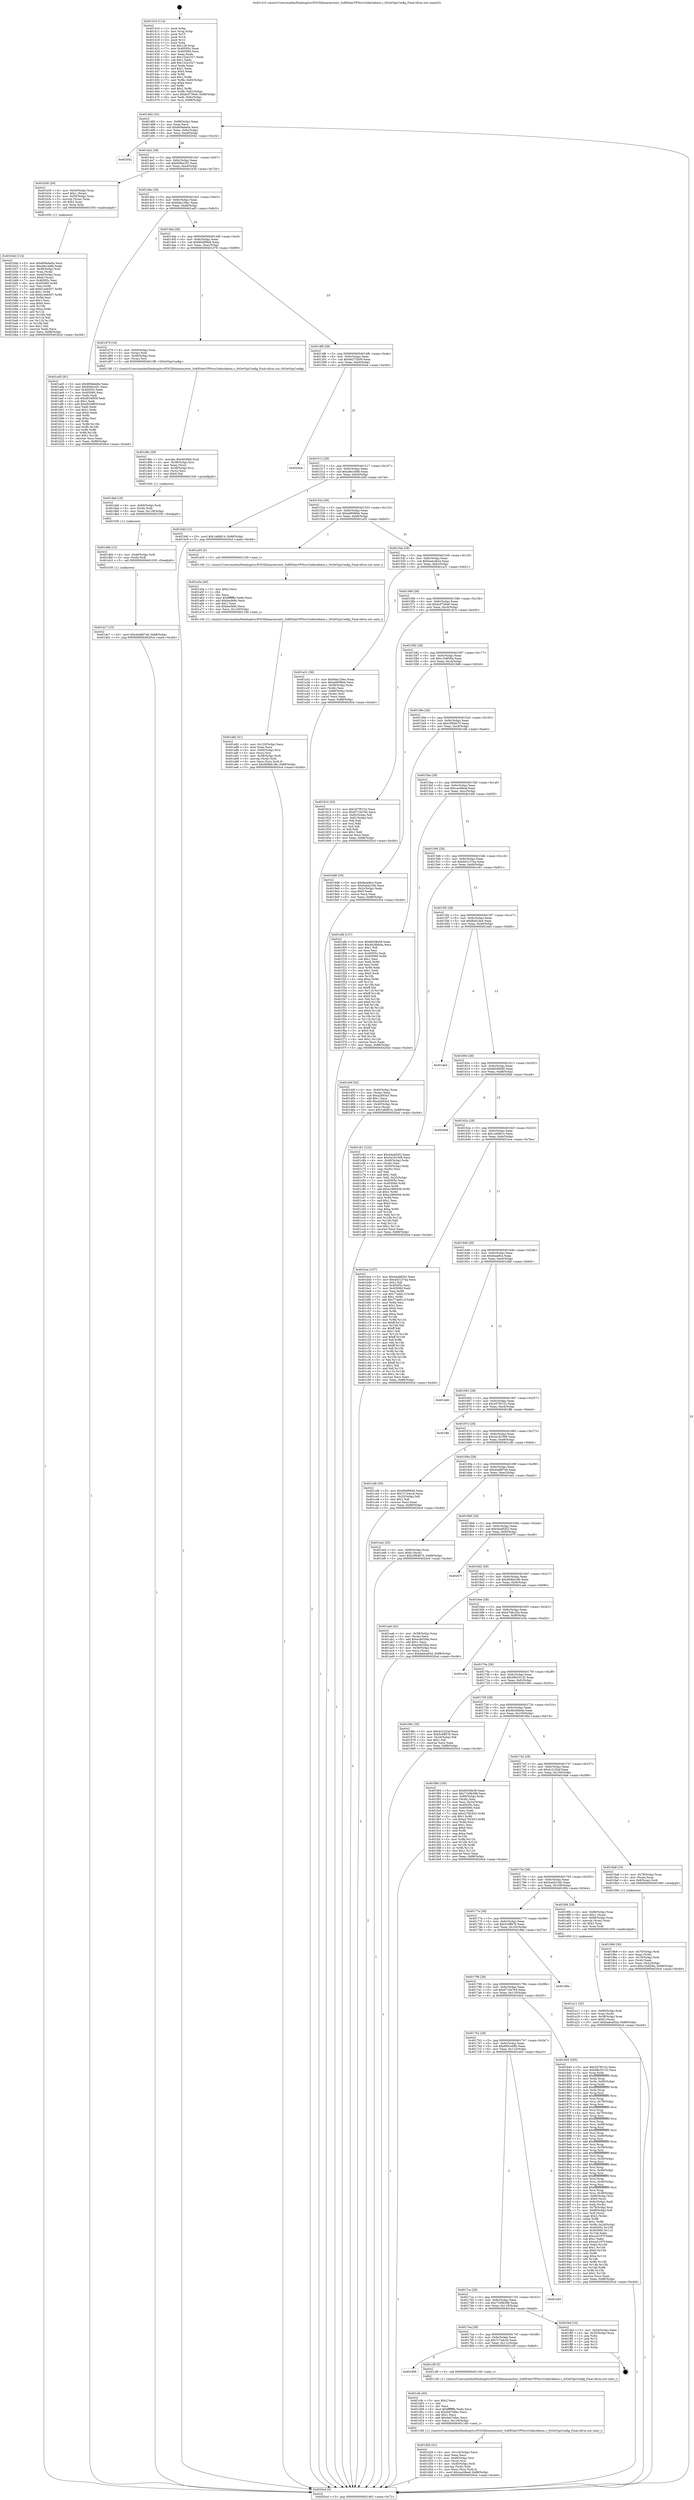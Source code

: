 digraph "0x401410" {
  label = "0x401410 (/mnt/c/Users/mathe/Desktop/tcc/POCII/binaries/extr_SoftEtherVPNsrcCedarAdmin.c_StGetVgsConfig_Final-ollvm.out::main(0))"
  labelloc = "t"
  node[shape=record]

  Entry [label="",width=0.3,height=0.3,shape=circle,fillcolor=black,style=filled]
  "0x401482" [label="{
     0x401482 [32]\l
     | [instrs]\l
     &nbsp;&nbsp;0x401482 \<+6\>: mov -0x88(%rbp),%eax\l
     &nbsp;&nbsp;0x401488 \<+2\>: mov %eax,%ecx\l
     &nbsp;&nbsp;0x40148a \<+6\>: sub $0x809ebe0e,%ecx\l
     &nbsp;&nbsp;0x401490 \<+6\>: mov %eax,-0x9c(%rbp)\l
     &nbsp;&nbsp;0x401496 \<+6\>: mov %ecx,-0xa0(%rbp)\l
     &nbsp;&nbsp;0x40149c \<+6\>: je 0000000000402042 \<main+0xc32\>\l
  }"]
  "0x402042" [label="{
     0x402042\l
  }", style=dashed]
  "0x4014a2" [label="{
     0x4014a2 [28]\l
     | [instrs]\l
     &nbsp;&nbsp;0x4014a2 \<+5\>: jmp 00000000004014a7 \<main+0x97\>\l
     &nbsp;&nbsp;0x4014a7 \<+6\>: mov -0x9c(%rbp),%eax\l
     &nbsp;&nbsp;0x4014ad \<+5\>: sub $0x858ce2f1,%eax\l
     &nbsp;&nbsp;0x4014b2 \<+6\>: mov %eax,-0xa4(%rbp)\l
     &nbsp;&nbsp;0x4014b8 \<+6\>: je 0000000000401b30 \<main+0x720\>\l
  }"]
  Exit [label="",width=0.3,height=0.3,shape=circle,fillcolor=black,style=filled,peripheries=2]
  "0x401b30" [label="{
     0x401b30 [29]\l
     | [instrs]\l
     &nbsp;&nbsp;0x401b30 \<+4\>: mov -0x50(%rbp),%rax\l
     &nbsp;&nbsp;0x401b34 \<+6\>: movl $0x1,(%rax)\l
     &nbsp;&nbsp;0x401b3a \<+4\>: mov -0x50(%rbp),%rax\l
     &nbsp;&nbsp;0x401b3e \<+3\>: movslq (%rax),%rax\l
     &nbsp;&nbsp;0x401b41 \<+4\>: shl $0x2,%rax\l
     &nbsp;&nbsp;0x401b45 \<+3\>: mov %rax,%rdi\l
     &nbsp;&nbsp;0x401b48 \<+5\>: call 0000000000401050 \<malloc@plt\>\l
     | [calls]\l
     &nbsp;&nbsp;0x401050 \{1\} (unknown)\l
  }"]
  "0x4014be" [label="{
     0x4014be [28]\l
     | [instrs]\l
     &nbsp;&nbsp;0x4014be \<+5\>: jmp 00000000004014c3 \<main+0xb3\>\l
     &nbsp;&nbsp;0x4014c3 \<+6\>: mov -0x9c(%rbp),%eax\l
     &nbsp;&nbsp;0x4014c9 \<+5\>: sub $0x8da129ec,%eax\l
     &nbsp;&nbsp;0x4014ce \<+6\>: mov %eax,-0xa8(%rbp)\l
     &nbsp;&nbsp;0x4014d4 \<+6\>: je 0000000000401ad5 \<main+0x6c5\>\l
  }"]
  "0x401dc7" [label="{
     0x401dc7 [15]\l
     | [instrs]\l
     &nbsp;&nbsp;0x401dc7 \<+10\>: movl $0x44a867a9,-0x88(%rbp)\l
     &nbsp;&nbsp;0x401dd1 \<+5\>: jmp 00000000004020cd \<main+0xcbd\>\l
  }"]
  "0x401ad5" [label="{
     0x401ad5 [91]\l
     | [instrs]\l
     &nbsp;&nbsp;0x401ad5 \<+5\>: mov $0x809ebe0e,%eax\l
     &nbsp;&nbsp;0x401ada \<+5\>: mov $0x858ce2f1,%ecx\l
     &nbsp;&nbsp;0x401adf \<+7\>: mov 0x40505c,%edx\l
     &nbsp;&nbsp;0x401ae6 \<+7\>: mov 0x405060,%esi\l
     &nbsp;&nbsp;0x401aed \<+2\>: mov %edx,%edi\l
     &nbsp;&nbsp;0x401aef \<+6\>: sub $0xd034f65f,%edi\l
     &nbsp;&nbsp;0x401af5 \<+3\>: sub $0x1,%edi\l
     &nbsp;&nbsp;0x401af8 \<+6\>: add $0xd034f65f,%edi\l
     &nbsp;&nbsp;0x401afe \<+3\>: imul %edi,%edx\l
     &nbsp;&nbsp;0x401b01 \<+3\>: and $0x1,%edx\l
     &nbsp;&nbsp;0x401b04 \<+3\>: cmp $0x0,%edx\l
     &nbsp;&nbsp;0x401b07 \<+4\>: sete %r8b\l
     &nbsp;&nbsp;0x401b0b \<+3\>: cmp $0xa,%esi\l
     &nbsp;&nbsp;0x401b0e \<+4\>: setl %r9b\l
     &nbsp;&nbsp;0x401b12 \<+3\>: mov %r8b,%r10b\l
     &nbsp;&nbsp;0x401b15 \<+3\>: and %r9b,%r10b\l
     &nbsp;&nbsp;0x401b18 \<+3\>: xor %r9b,%r8b\l
     &nbsp;&nbsp;0x401b1b \<+3\>: or %r8b,%r10b\l
     &nbsp;&nbsp;0x401b1e \<+4\>: test $0x1,%r10b\l
     &nbsp;&nbsp;0x401b22 \<+3\>: cmovne %ecx,%eax\l
     &nbsp;&nbsp;0x401b25 \<+6\>: mov %eax,-0x88(%rbp)\l
     &nbsp;&nbsp;0x401b2b \<+5\>: jmp 00000000004020cd \<main+0xcbd\>\l
  }"]
  "0x4014da" [label="{
     0x4014da [28]\l
     | [instrs]\l
     &nbsp;&nbsp;0x4014da \<+5\>: jmp 00000000004014df \<main+0xcf\>\l
     &nbsp;&nbsp;0x4014df \<+6\>: mov -0x9c(%rbp),%eax\l
     &nbsp;&nbsp;0x4014e5 \<+5\>: sub $0x90ef99d4,%eax\l
     &nbsp;&nbsp;0x4014ea \<+6\>: mov %eax,-0xac(%rbp)\l
     &nbsp;&nbsp;0x4014f0 \<+6\>: je 0000000000401d79 \<main+0x969\>\l
  }"]
  "0x401dbb" [label="{
     0x401dbb [12]\l
     | [instrs]\l
     &nbsp;&nbsp;0x401dbb \<+4\>: mov -0x48(%rbp),%rdi\l
     &nbsp;&nbsp;0x401dbf \<+3\>: mov (%rdi),%rdi\l
     &nbsp;&nbsp;0x401dc2 \<+5\>: call 0000000000401030 \<free@plt\>\l
     | [calls]\l
     &nbsp;&nbsp;0x401030 \{1\} (unknown)\l
  }"]
  "0x401d79" [label="{
     0x401d79 [19]\l
     | [instrs]\l
     &nbsp;&nbsp;0x401d79 \<+4\>: mov -0x60(%rbp),%rax\l
     &nbsp;&nbsp;0x401d7d \<+3\>: mov (%rax),%rdi\l
     &nbsp;&nbsp;0x401d80 \<+4\>: mov -0x48(%rbp),%rax\l
     &nbsp;&nbsp;0x401d84 \<+3\>: mov (%rax),%rsi\l
     &nbsp;&nbsp;0x401d87 \<+5\>: call 00000000004013f0 \<StGetVgsConfig\>\l
     | [calls]\l
     &nbsp;&nbsp;0x4013f0 \{1\} (/mnt/c/Users/mathe/Desktop/tcc/POCII/binaries/extr_SoftEtherVPNsrcCedarAdmin.c_StGetVgsConfig_Final-ollvm.out::StGetVgsConfig)\l
  }"]
  "0x4014f6" [label="{
     0x4014f6 [28]\l
     | [instrs]\l
     &nbsp;&nbsp;0x4014f6 \<+5\>: jmp 00000000004014fb \<main+0xeb\>\l
     &nbsp;&nbsp;0x4014fb \<+6\>: mov -0x9c(%rbp),%eax\l
     &nbsp;&nbsp;0x401501 \<+5\>: sub $0x9e275509,%eax\l
     &nbsp;&nbsp;0x401506 \<+6\>: mov %eax,-0xb0(%rbp)\l
     &nbsp;&nbsp;0x40150c \<+6\>: je 00000000004020a4 \<main+0xc94\>\l
  }"]
  "0x401da9" [label="{
     0x401da9 [18]\l
     | [instrs]\l
     &nbsp;&nbsp;0x401da9 \<+4\>: mov -0x60(%rbp),%rdi\l
     &nbsp;&nbsp;0x401dad \<+3\>: mov (%rdi),%rdi\l
     &nbsp;&nbsp;0x401db0 \<+6\>: mov %eax,-0x128(%rbp)\l
     &nbsp;&nbsp;0x401db6 \<+5\>: call 0000000000401030 \<free@plt\>\l
     | [calls]\l
     &nbsp;&nbsp;0x401030 \{1\} (unknown)\l
  }"]
  "0x4020a4" [label="{
     0x4020a4\l
  }", style=dashed]
  "0x401512" [label="{
     0x401512 [28]\l
     | [instrs]\l
     &nbsp;&nbsp;0x401512 \<+5\>: jmp 0000000000401517 \<main+0x107\>\l
     &nbsp;&nbsp;0x401517 \<+6\>: mov -0x9c(%rbp),%eax\l
     &nbsp;&nbsp;0x40151d \<+5\>: sub $0xa9e1efd6,%eax\l
     &nbsp;&nbsp;0x401522 \<+6\>: mov %eax,-0xb4(%rbp)\l
     &nbsp;&nbsp;0x401528 \<+6\>: je 0000000000401bbf \<main+0x7af\>\l
  }"]
  "0x401d8c" [label="{
     0x401d8c [29]\l
     | [instrs]\l
     &nbsp;&nbsp;0x401d8c \<+10\>: movabs $0x4030b6,%rdi\l
     &nbsp;&nbsp;0x401d96 \<+4\>: mov -0x38(%rbp),%rsi\l
     &nbsp;&nbsp;0x401d9a \<+2\>: mov %eax,(%rsi)\l
     &nbsp;&nbsp;0x401d9c \<+4\>: mov -0x38(%rbp),%rsi\l
     &nbsp;&nbsp;0x401da0 \<+2\>: mov (%rsi),%esi\l
     &nbsp;&nbsp;0x401da2 \<+2\>: mov $0x0,%al\l
     &nbsp;&nbsp;0x401da4 \<+5\>: call 0000000000401040 \<printf@plt\>\l
     | [calls]\l
     &nbsp;&nbsp;0x401040 \{1\} (unknown)\l
  }"]
  "0x401bbf" [label="{
     0x401bbf [15]\l
     | [instrs]\l
     &nbsp;&nbsp;0x401bbf \<+10\>: movl $0x1a8d814,-0x88(%rbp)\l
     &nbsp;&nbsp;0x401bc9 \<+5\>: jmp 00000000004020cd \<main+0xcbd\>\l
  }"]
  "0x40152e" [label="{
     0x40152e [28]\l
     | [instrs]\l
     &nbsp;&nbsp;0x40152e \<+5\>: jmp 0000000000401533 \<main+0x123\>\l
     &nbsp;&nbsp;0x401533 \<+6\>: mov -0x9c(%rbp),%eax\l
     &nbsp;&nbsp;0x401539 \<+5\>: sub $0xad909feb,%eax\l
     &nbsp;&nbsp;0x40153e \<+6\>: mov %eax,-0xb8(%rbp)\l
     &nbsp;&nbsp;0x401544 \<+6\>: je 0000000000401a55 \<main+0x645\>\l
  }"]
  "0x401d26" [label="{
     0x401d26 [41]\l
     | [instrs]\l
     &nbsp;&nbsp;0x401d26 \<+6\>: mov -0x124(%rbp),%ecx\l
     &nbsp;&nbsp;0x401d2c \<+3\>: imul %eax,%ecx\l
     &nbsp;&nbsp;0x401d2f \<+4\>: mov -0x48(%rbp),%rsi\l
     &nbsp;&nbsp;0x401d33 \<+3\>: mov (%rsi),%rsi\l
     &nbsp;&nbsp;0x401d36 \<+4\>: mov -0x40(%rbp),%rdi\l
     &nbsp;&nbsp;0x401d3a \<+3\>: movslq (%rdi),%rdi\l
     &nbsp;&nbsp;0x401d3d \<+3\>: mov %ecx,(%rsi,%rdi,4)\l
     &nbsp;&nbsp;0x401d40 \<+10\>: movl $0xcac08eaf,-0x88(%rbp)\l
     &nbsp;&nbsp;0x401d4a \<+5\>: jmp 00000000004020cd \<main+0xcbd\>\l
  }"]
  "0x401a55" [label="{
     0x401a55 [5]\l
     | [instrs]\l
     &nbsp;&nbsp;0x401a55 \<+5\>: call 0000000000401160 \<next_i\>\l
     | [calls]\l
     &nbsp;&nbsp;0x401160 \{1\} (/mnt/c/Users/mathe/Desktop/tcc/POCII/binaries/extr_SoftEtherVPNsrcCedarAdmin.c_StGetVgsConfig_Final-ollvm.out::next_i)\l
  }"]
  "0x40154a" [label="{
     0x40154a [28]\l
     | [instrs]\l
     &nbsp;&nbsp;0x40154a \<+5\>: jmp 000000000040154f \<main+0x13f\>\l
     &nbsp;&nbsp;0x40154f \<+6\>: mov -0x9c(%rbp),%eax\l
     &nbsp;&nbsp;0x401555 \<+5\>: sub $0xbadca62d,%eax\l
     &nbsp;&nbsp;0x40155a \<+6\>: mov %eax,-0xbc(%rbp)\l
     &nbsp;&nbsp;0x401560 \<+6\>: je 0000000000401a31 \<main+0x621\>\l
  }"]
  "0x401cfe" [label="{
     0x401cfe [40]\l
     | [instrs]\l
     &nbsp;&nbsp;0x401cfe \<+5\>: mov $0x2,%ecx\l
     &nbsp;&nbsp;0x401d03 \<+1\>: cltd\l
     &nbsp;&nbsp;0x401d04 \<+2\>: idiv %ecx\l
     &nbsp;&nbsp;0x401d06 \<+6\>: imul $0xfffffffe,%edx,%ecx\l
     &nbsp;&nbsp;0x401d0c \<+6\>: sub $0xdeb7e8ec,%ecx\l
     &nbsp;&nbsp;0x401d12 \<+3\>: add $0x1,%ecx\l
     &nbsp;&nbsp;0x401d15 \<+6\>: add $0xdeb7e8ec,%ecx\l
     &nbsp;&nbsp;0x401d1b \<+6\>: mov %ecx,-0x124(%rbp)\l
     &nbsp;&nbsp;0x401d21 \<+5\>: call 0000000000401160 \<next_i\>\l
     | [calls]\l
     &nbsp;&nbsp;0x401160 \{1\} (/mnt/c/Users/mathe/Desktop/tcc/POCII/binaries/extr_SoftEtherVPNsrcCedarAdmin.c_StGetVgsConfig_Final-ollvm.out::next_i)\l
  }"]
  "0x401a31" [label="{
     0x401a31 [36]\l
     | [instrs]\l
     &nbsp;&nbsp;0x401a31 \<+5\>: mov $0x8da129ec,%eax\l
     &nbsp;&nbsp;0x401a36 \<+5\>: mov $0xad909feb,%ecx\l
     &nbsp;&nbsp;0x401a3b \<+4\>: mov -0x58(%rbp),%rdx\l
     &nbsp;&nbsp;0x401a3f \<+2\>: mov (%rdx),%esi\l
     &nbsp;&nbsp;0x401a41 \<+4\>: mov -0x68(%rbp),%rdx\l
     &nbsp;&nbsp;0x401a45 \<+2\>: cmp (%rdx),%esi\l
     &nbsp;&nbsp;0x401a47 \<+3\>: cmovl %ecx,%eax\l
     &nbsp;&nbsp;0x401a4a \<+6\>: mov %eax,-0x88(%rbp)\l
     &nbsp;&nbsp;0x401a50 \<+5\>: jmp 00000000004020cd \<main+0xcbd\>\l
  }"]
  "0x401566" [label="{
     0x401566 [28]\l
     | [instrs]\l
     &nbsp;&nbsp;0x401566 \<+5\>: jmp 000000000040156b \<main+0x15b\>\l
     &nbsp;&nbsp;0x40156b \<+6\>: mov -0x9c(%rbp),%eax\l
     &nbsp;&nbsp;0x401571 \<+5\>: sub $0xbcf730e6,%eax\l
     &nbsp;&nbsp;0x401576 \<+6\>: mov %eax,-0xc0(%rbp)\l
     &nbsp;&nbsp;0x40157c \<+6\>: je 0000000000401810 \<main+0x400\>\l
  }"]
  "0x401806" [label="{
     0x401806\l
  }", style=dashed]
  "0x401810" [label="{
     0x401810 [53]\l
     | [instrs]\l
     &nbsp;&nbsp;0x401810 \<+5\>: mov $0x207f0152,%eax\l
     &nbsp;&nbsp;0x401815 \<+5\>: mov $0x6710e764,%ecx\l
     &nbsp;&nbsp;0x40181a \<+6\>: mov -0x82(%rbp),%dl\l
     &nbsp;&nbsp;0x401820 \<+7\>: mov -0x81(%rbp),%sil\l
     &nbsp;&nbsp;0x401827 \<+3\>: mov %dl,%dil\l
     &nbsp;&nbsp;0x40182a \<+3\>: and %sil,%dil\l
     &nbsp;&nbsp;0x40182d \<+3\>: xor %sil,%dl\l
     &nbsp;&nbsp;0x401830 \<+3\>: or %dl,%dil\l
     &nbsp;&nbsp;0x401833 \<+4\>: test $0x1,%dil\l
     &nbsp;&nbsp;0x401837 \<+3\>: cmovne %ecx,%eax\l
     &nbsp;&nbsp;0x40183a \<+6\>: mov %eax,-0x88(%rbp)\l
     &nbsp;&nbsp;0x401840 \<+5\>: jmp 00000000004020cd \<main+0xcbd\>\l
  }"]
  "0x401582" [label="{
     0x401582 [28]\l
     | [instrs]\l
     &nbsp;&nbsp;0x401582 \<+5\>: jmp 0000000000401587 \<main+0x177\>\l
     &nbsp;&nbsp;0x401587 \<+6\>: mov -0x9c(%rbp),%eax\l
     &nbsp;&nbsp;0x40158d \<+5\>: sub $0xc1bdf26a,%eax\l
     &nbsp;&nbsp;0x401592 \<+6\>: mov %eax,-0xc4(%rbp)\l
     &nbsp;&nbsp;0x401598 \<+6\>: je 00000000004019d6 \<main+0x5c6\>\l
  }"]
  "0x4020cd" [label="{
     0x4020cd [5]\l
     | [instrs]\l
     &nbsp;&nbsp;0x4020cd \<+5\>: jmp 0000000000401482 \<main+0x72\>\l
  }"]
  "0x401410" [label="{
     0x401410 [114]\l
     | [instrs]\l
     &nbsp;&nbsp;0x401410 \<+1\>: push %rbp\l
     &nbsp;&nbsp;0x401411 \<+3\>: mov %rsp,%rbp\l
     &nbsp;&nbsp;0x401414 \<+2\>: push %r15\l
     &nbsp;&nbsp;0x401416 \<+2\>: push %r14\l
     &nbsp;&nbsp;0x401418 \<+2\>: push %r12\l
     &nbsp;&nbsp;0x40141a \<+1\>: push %rbx\l
     &nbsp;&nbsp;0x40141b \<+7\>: sub $0x120,%rsp\l
     &nbsp;&nbsp;0x401422 \<+7\>: mov 0x40505c,%eax\l
     &nbsp;&nbsp;0x401429 \<+7\>: mov 0x405060,%ecx\l
     &nbsp;&nbsp;0x401430 \<+2\>: mov %eax,%edx\l
     &nbsp;&nbsp;0x401432 \<+6\>: sub $0x152e1027,%edx\l
     &nbsp;&nbsp;0x401438 \<+3\>: sub $0x1,%edx\l
     &nbsp;&nbsp;0x40143b \<+6\>: add $0x152e1027,%edx\l
     &nbsp;&nbsp;0x401441 \<+3\>: imul %edx,%eax\l
     &nbsp;&nbsp;0x401444 \<+3\>: and $0x1,%eax\l
     &nbsp;&nbsp;0x401447 \<+3\>: cmp $0x0,%eax\l
     &nbsp;&nbsp;0x40144a \<+4\>: sete %r8b\l
     &nbsp;&nbsp;0x40144e \<+4\>: and $0x1,%r8b\l
     &nbsp;&nbsp;0x401452 \<+7\>: mov %r8b,-0x82(%rbp)\l
     &nbsp;&nbsp;0x401459 \<+3\>: cmp $0xa,%ecx\l
     &nbsp;&nbsp;0x40145c \<+4\>: setl %r8b\l
     &nbsp;&nbsp;0x401460 \<+4\>: and $0x1,%r8b\l
     &nbsp;&nbsp;0x401464 \<+7\>: mov %r8b,-0x81(%rbp)\l
     &nbsp;&nbsp;0x40146b \<+10\>: movl $0xbcf730e6,-0x88(%rbp)\l
     &nbsp;&nbsp;0x401475 \<+6\>: mov %edi,-0x8c(%rbp)\l
     &nbsp;&nbsp;0x40147b \<+7\>: mov %rsi,-0x98(%rbp)\l
  }"]
  "0x401cf9" [label="{
     0x401cf9 [5]\l
     | [instrs]\l
     &nbsp;&nbsp;0x401cf9 \<+5\>: call 0000000000401160 \<next_i\>\l
     | [calls]\l
     &nbsp;&nbsp;0x401160 \{1\} (/mnt/c/Users/mathe/Desktop/tcc/POCII/binaries/extr_SoftEtherVPNsrcCedarAdmin.c_StGetVgsConfig_Final-ollvm.out::next_i)\l
  }"]
  "0x4019d6" [label="{
     0x4019d6 [30]\l
     | [instrs]\l
     &nbsp;&nbsp;0x4019d6 \<+5\>: mov $0x6eae8ce,%eax\l
     &nbsp;&nbsp;0x4019db \<+5\>: mov $0x5ad4216b,%ecx\l
     &nbsp;&nbsp;0x4019e0 \<+3\>: mov -0x2c(%rbp),%edx\l
     &nbsp;&nbsp;0x4019e3 \<+3\>: cmp $0x0,%edx\l
     &nbsp;&nbsp;0x4019e6 \<+3\>: cmove %ecx,%eax\l
     &nbsp;&nbsp;0x4019e9 \<+6\>: mov %eax,-0x88(%rbp)\l
     &nbsp;&nbsp;0x4019ef \<+5\>: jmp 00000000004020cd \<main+0xcbd\>\l
  }"]
  "0x40159e" [label="{
     0x40159e [28]\l
     | [instrs]\l
     &nbsp;&nbsp;0x40159e \<+5\>: jmp 00000000004015a3 \<main+0x193\>\l
     &nbsp;&nbsp;0x4015a3 \<+6\>: mov -0x9c(%rbp),%eax\l
     &nbsp;&nbsp;0x4015a9 \<+5\>: sub $0xc5f64b70,%eax\l
     &nbsp;&nbsp;0x4015ae \<+6\>: mov %eax,-0xc8(%rbp)\l
     &nbsp;&nbsp;0x4015b4 \<+6\>: je 0000000000401efb \<main+0xaeb\>\l
  }"]
  "0x4017ea" [label="{
     0x4017ea [28]\l
     | [instrs]\l
     &nbsp;&nbsp;0x4017ea \<+5\>: jmp 00000000004017ef \<main+0x3df\>\l
     &nbsp;&nbsp;0x4017ef \<+6\>: mov -0x9c(%rbp),%eax\l
     &nbsp;&nbsp;0x4017f5 \<+5\>: sub $0x7c7e4ccb,%eax\l
     &nbsp;&nbsp;0x4017fa \<+6\>: mov %eax,-0x11c(%rbp)\l
     &nbsp;&nbsp;0x401800 \<+6\>: je 0000000000401cf9 \<main+0x8e9\>\l
  }"]
  "0x401efb" [label="{
     0x401efb [137]\l
     | [instrs]\l
     &nbsp;&nbsp;0x401efb \<+5\>: mov $0xfe558e58,%eax\l
     &nbsp;&nbsp;0x401f00 \<+5\>: mov $0x4b26bb4a,%ecx\l
     &nbsp;&nbsp;0x401f05 \<+2\>: mov $0x1,%dl\l
     &nbsp;&nbsp;0x401f07 \<+2\>: xor %esi,%esi\l
     &nbsp;&nbsp;0x401f09 \<+7\>: mov 0x40505c,%edi\l
     &nbsp;&nbsp;0x401f10 \<+8\>: mov 0x405060,%r8d\l
     &nbsp;&nbsp;0x401f18 \<+3\>: sub $0x1,%esi\l
     &nbsp;&nbsp;0x401f1b \<+3\>: mov %edi,%r9d\l
     &nbsp;&nbsp;0x401f1e \<+3\>: add %esi,%r9d\l
     &nbsp;&nbsp;0x401f21 \<+4\>: imul %r9d,%edi\l
     &nbsp;&nbsp;0x401f25 \<+3\>: and $0x1,%edi\l
     &nbsp;&nbsp;0x401f28 \<+3\>: cmp $0x0,%edi\l
     &nbsp;&nbsp;0x401f2b \<+4\>: sete %r10b\l
     &nbsp;&nbsp;0x401f2f \<+4\>: cmp $0xa,%r8d\l
     &nbsp;&nbsp;0x401f33 \<+4\>: setl %r11b\l
     &nbsp;&nbsp;0x401f37 \<+3\>: mov %r10b,%bl\l
     &nbsp;&nbsp;0x401f3a \<+3\>: xor $0xff,%bl\l
     &nbsp;&nbsp;0x401f3d \<+3\>: mov %r11b,%r14b\l
     &nbsp;&nbsp;0x401f40 \<+4\>: xor $0xff,%r14b\l
     &nbsp;&nbsp;0x401f44 \<+3\>: xor $0x0,%dl\l
     &nbsp;&nbsp;0x401f47 \<+3\>: mov %bl,%r15b\l
     &nbsp;&nbsp;0x401f4a \<+4\>: and $0x0,%r15b\l
     &nbsp;&nbsp;0x401f4e \<+3\>: and %dl,%r10b\l
     &nbsp;&nbsp;0x401f51 \<+3\>: mov %r14b,%r12b\l
     &nbsp;&nbsp;0x401f54 \<+4\>: and $0x0,%r12b\l
     &nbsp;&nbsp;0x401f58 \<+3\>: and %dl,%r11b\l
     &nbsp;&nbsp;0x401f5b \<+3\>: or %r10b,%r15b\l
     &nbsp;&nbsp;0x401f5e \<+3\>: or %r11b,%r12b\l
     &nbsp;&nbsp;0x401f61 \<+3\>: xor %r12b,%r15b\l
     &nbsp;&nbsp;0x401f64 \<+3\>: or %r14b,%bl\l
     &nbsp;&nbsp;0x401f67 \<+3\>: xor $0xff,%bl\l
     &nbsp;&nbsp;0x401f6a \<+3\>: or $0x0,%dl\l
     &nbsp;&nbsp;0x401f6d \<+2\>: and %dl,%bl\l
     &nbsp;&nbsp;0x401f6f \<+3\>: or %bl,%r15b\l
     &nbsp;&nbsp;0x401f72 \<+4\>: test $0x1,%r15b\l
     &nbsp;&nbsp;0x401f76 \<+3\>: cmovne %ecx,%eax\l
     &nbsp;&nbsp;0x401f79 \<+6\>: mov %eax,-0x88(%rbp)\l
     &nbsp;&nbsp;0x401f7f \<+5\>: jmp 00000000004020cd \<main+0xcbd\>\l
  }"]
  "0x4015ba" [label="{
     0x4015ba [28]\l
     | [instrs]\l
     &nbsp;&nbsp;0x4015ba \<+5\>: jmp 00000000004015bf \<main+0x1af\>\l
     &nbsp;&nbsp;0x4015bf \<+6\>: mov -0x9c(%rbp),%eax\l
     &nbsp;&nbsp;0x4015c5 \<+5\>: sub $0xcac08eaf,%eax\l
     &nbsp;&nbsp;0x4015ca \<+6\>: mov %eax,-0xcc(%rbp)\l
     &nbsp;&nbsp;0x4015d0 \<+6\>: je 0000000000401d4f \<main+0x93f\>\l
  }"]
  "0x401fed" [label="{
     0x401fed [16]\l
     | [instrs]\l
     &nbsp;&nbsp;0x401fed \<+3\>: mov -0x24(%rbp),%eax\l
     &nbsp;&nbsp;0x401ff0 \<+4\>: lea -0x20(%rbp),%rsp\l
     &nbsp;&nbsp;0x401ff4 \<+1\>: pop %rbx\l
     &nbsp;&nbsp;0x401ff5 \<+2\>: pop %r12\l
     &nbsp;&nbsp;0x401ff7 \<+2\>: pop %r14\l
     &nbsp;&nbsp;0x401ff9 \<+2\>: pop %r15\l
     &nbsp;&nbsp;0x401ffb \<+1\>: pop %rbp\l
     &nbsp;&nbsp;0x401ffc \<+1\>: ret\l
  }"]
  "0x401d4f" [label="{
     0x401d4f [42]\l
     | [instrs]\l
     &nbsp;&nbsp;0x401d4f \<+4\>: mov -0x40(%rbp),%rax\l
     &nbsp;&nbsp;0x401d53 \<+2\>: mov (%rax),%ecx\l
     &nbsp;&nbsp;0x401d55 \<+6\>: sub $0xa2b93a3,%ecx\l
     &nbsp;&nbsp;0x401d5b \<+3\>: add $0x1,%ecx\l
     &nbsp;&nbsp;0x401d5e \<+6\>: add $0xa2b93a3,%ecx\l
     &nbsp;&nbsp;0x401d64 \<+4\>: mov -0x40(%rbp),%rax\l
     &nbsp;&nbsp;0x401d68 \<+2\>: mov %ecx,(%rax)\l
     &nbsp;&nbsp;0x401d6a \<+10\>: movl $0x1a8d814,-0x88(%rbp)\l
     &nbsp;&nbsp;0x401d74 \<+5\>: jmp 00000000004020cd \<main+0xcbd\>\l
  }"]
  "0x4015d6" [label="{
     0x4015d6 [28]\l
     | [instrs]\l
     &nbsp;&nbsp;0x4015d6 \<+5\>: jmp 00000000004015db \<main+0x1cb\>\l
     &nbsp;&nbsp;0x4015db \<+6\>: mov -0x9c(%rbp),%eax\l
     &nbsp;&nbsp;0x4015e1 \<+5\>: sub $0xd43137ea,%eax\l
     &nbsp;&nbsp;0x4015e6 \<+6\>: mov %eax,-0xd0(%rbp)\l
     &nbsp;&nbsp;0x4015ec \<+6\>: je 0000000000401c61 \<main+0x851\>\l
  }"]
  "0x4017ce" [label="{
     0x4017ce [28]\l
     | [instrs]\l
     &nbsp;&nbsp;0x4017ce \<+5\>: jmp 00000000004017d3 \<main+0x3c3\>\l
     &nbsp;&nbsp;0x4017d3 \<+6\>: mov -0x9c(%rbp),%eax\l
     &nbsp;&nbsp;0x4017d9 \<+5\>: sub $0x71b9b386,%eax\l
     &nbsp;&nbsp;0x4017de \<+6\>: mov %eax,-0x118(%rbp)\l
     &nbsp;&nbsp;0x4017e4 \<+6\>: je 0000000000401fed \<main+0xbdd\>\l
  }"]
  "0x401c61" [label="{
     0x401c61 [122]\l
     | [instrs]\l
     &nbsp;&nbsp;0x401c61 \<+5\>: mov $0x44abf202,%eax\l
     &nbsp;&nbsp;0x401c66 \<+5\>: mov $0x3a181008,%ecx\l
     &nbsp;&nbsp;0x401c6b \<+4\>: mov -0x40(%rbp),%rdx\l
     &nbsp;&nbsp;0x401c6f \<+2\>: mov (%rdx),%esi\l
     &nbsp;&nbsp;0x401c71 \<+4\>: mov -0x50(%rbp),%rdx\l
     &nbsp;&nbsp;0x401c75 \<+2\>: cmp (%rdx),%esi\l
     &nbsp;&nbsp;0x401c77 \<+4\>: setl %dil\l
     &nbsp;&nbsp;0x401c7b \<+4\>: and $0x1,%dil\l
     &nbsp;&nbsp;0x401c7f \<+4\>: mov %dil,-0x25(%rbp)\l
     &nbsp;&nbsp;0x401c83 \<+7\>: mov 0x40505c,%esi\l
     &nbsp;&nbsp;0x401c8a \<+8\>: mov 0x405060,%r8d\l
     &nbsp;&nbsp;0x401c92 \<+3\>: mov %esi,%r9d\l
     &nbsp;&nbsp;0x401c95 \<+7\>: add $0xa1866456,%r9d\l
     &nbsp;&nbsp;0x401c9c \<+4\>: sub $0x1,%r9d\l
     &nbsp;&nbsp;0x401ca0 \<+7\>: sub $0xa1866456,%r9d\l
     &nbsp;&nbsp;0x401ca7 \<+4\>: imul %r9d,%esi\l
     &nbsp;&nbsp;0x401cab \<+3\>: and $0x1,%esi\l
     &nbsp;&nbsp;0x401cae \<+3\>: cmp $0x0,%esi\l
     &nbsp;&nbsp;0x401cb1 \<+4\>: sete %dil\l
     &nbsp;&nbsp;0x401cb5 \<+4\>: cmp $0xa,%r8d\l
     &nbsp;&nbsp;0x401cb9 \<+4\>: setl %r10b\l
     &nbsp;&nbsp;0x401cbd \<+3\>: mov %dil,%r11b\l
     &nbsp;&nbsp;0x401cc0 \<+3\>: and %r10b,%r11b\l
     &nbsp;&nbsp;0x401cc3 \<+3\>: xor %r10b,%dil\l
     &nbsp;&nbsp;0x401cc6 \<+3\>: or %dil,%r11b\l
     &nbsp;&nbsp;0x401cc9 \<+4\>: test $0x1,%r11b\l
     &nbsp;&nbsp;0x401ccd \<+3\>: cmovne %ecx,%eax\l
     &nbsp;&nbsp;0x401cd0 \<+6\>: mov %eax,-0x88(%rbp)\l
     &nbsp;&nbsp;0x401cd6 \<+5\>: jmp 00000000004020cd \<main+0xcbd\>\l
  }"]
  "0x4015f2" [label="{
     0x4015f2 [28]\l
     | [instrs]\l
     &nbsp;&nbsp;0x4015f2 \<+5\>: jmp 00000000004015f7 \<main+0x1e7\>\l
     &nbsp;&nbsp;0x4015f7 \<+6\>: mov -0x9c(%rbp),%eax\l
     &nbsp;&nbsp;0x4015fd \<+5\>: sub $0xfbbf1de4,%eax\l
     &nbsp;&nbsp;0x401602 \<+6\>: mov %eax,-0xd4(%rbp)\l
     &nbsp;&nbsp;0x401608 \<+6\>: je 0000000000401de5 \<main+0x9d5\>\l
  }"]
  "0x401ed3" [label="{
     0x401ed3\l
  }", style=dashed]
  "0x401de5" [label="{
     0x401de5\l
  }", style=dashed]
  "0x40160e" [label="{
     0x40160e [28]\l
     | [instrs]\l
     &nbsp;&nbsp;0x40160e \<+5\>: jmp 0000000000401613 \<main+0x203\>\l
     &nbsp;&nbsp;0x401613 \<+6\>: mov -0x9c(%rbp),%eax\l
     &nbsp;&nbsp;0x401619 \<+5\>: sub $0xfe558e58,%eax\l
     &nbsp;&nbsp;0x40161e \<+6\>: mov %eax,-0xd8(%rbp)\l
     &nbsp;&nbsp;0x401624 \<+6\>: je 00000000004020b8 \<main+0xca8\>\l
  }"]
  "0x401b4d" [label="{
     0x401b4d [114]\l
     | [instrs]\l
     &nbsp;&nbsp;0x401b4d \<+5\>: mov $0x809ebe0e,%ecx\l
     &nbsp;&nbsp;0x401b52 \<+5\>: mov $0xa9e1efd6,%edx\l
     &nbsp;&nbsp;0x401b57 \<+4\>: mov -0x48(%rbp),%rdi\l
     &nbsp;&nbsp;0x401b5b \<+3\>: mov %rax,(%rdi)\l
     &nbsp;&nbsp;0x401b5e \<+4\>: mov -0x40(%rbp),%rax\l
     &nbsp;&nbsp;0x401b62 \<+6\>: movl $0x0,(%rax)\l
     &nbsp;&nbsp;0x401b68 \<+7\>: mov 0x40505c,%esi\l
     &nbsp;&nbsp;0x401b6f \<+8\>: mov 0x405060,%r8d\l
     &nbsp;&nbsp;0x401b77 \<+3\>: mov %esi,%r9d\l
     &nbsp;&nbsp;0x401b7a \<+7\>: add $0xb1eeb507,%r9d\l
     &nbsp;&nbsp;0x401b81 \<+4\>: sub $0x1,%r9d\l
     &nbsp;&nbsp;0x401b85 \<+7\>: sub $0xb1eeb507,%r9d\l
     &nbsp;&nbsp;0x401b8c \<+4\>: imul %r9d,%esi\l
     &nbsp;&nbsp;0x401b90 \<+3\>: and $0x1,%esi\l
     &nbsp;&nbsp;0x401b93 \<+3\>: cmp $0x0,%esi\l
     &nbsp;&nbsp;0x401b96 \<+4\>: sete %r10b\l
     &nbsp;&nbsp;0x401b9a \<+4\>: cmp $0xa,%r8d\l
     &nbsp;&nbsp;0x401b9e \<+4\>: setl %r11b\l
     &nbsp;&nbsp;0x401ba2 \<+3\>: mov %r10b,%bl\l
     &nbsp;&nbsp;0x401ba5 \<+3\>: and %r11b,%bl\l
     &nbsp;&nbsp;0x401ba8 \<+3\>: xor %r11b,%r10b\l
     &nbsp;&nbsp;0x401bab \<+3\>: or %r10b,%bl\l
     &nbsp;&nbsp;0x401bae \<+3\>: test $0x1,%bl\l
     &nbsp;&nbsp;0x401bb1 \<+3\>: cmovne %edx,%ecx\l
     &nbsp;&nbsp;0x401bb4 \<+6\>: mov %ecx,-0x88(%rbp)\l
     &nbsp;&nbsp;0x401bba \<+5\>: jmp 00000000004020cd \<main+0xcbd\>\l
  }"]
  "0x4020b8" [label="{
     0x4020b8\l
  }", style=dashed]
  "0x40162a" [label="{
     0x40162a [28]\l
     | [instrs]\l
     &nbsp;&nbsp;0x40162a \<+5\>: jmp 000000000040162f \<main+0x21f\>\l
     &nbsp;&nbsp;0x40162f \<+6\>: mov -0x9c(%rbp),%eax\l
     &nbsp;&nbsp;0x401635 \<+5\>: sub $0x1a8d814,%eax\l
     &nbsp;&nbsp;0x40163a \<+6\>: mov %eax,-0xdc(%rbp)\l
     &nbsp;&nbsp;0x401640 \<+6\>: je 0000000000401bce \<main+0x7be\>\l
  }"]
  "0x401a82" [label="{
     0x401a82 [41]\l
     | [instrs]\l
     &nbsp;&nbsp;0x401a82 \<+6\>: mov -0x120(%rbp),%ecx\l
     &nbsp;&nbsp;0x401a88 \<+3\>: imul %eax,%ecx\l
     &nbsp;&nbsp;0x401a8b \<+4\>: mov -0x60(%rbp),%rsi\l
     &nbsp;&nbsp;0x401a8f \<+3\>: mov (%rsi),%rsi\l
     &nbsp;&nbsp;0x401a92 \<+4\>: mov -0x58(%rbp),%rdi\l
     &nbsp;&nbsp;0x401a96 \<+3\>: movslq (%rdi),%rdi\l
     &nbsp;&nbsp;0x401a99 \<+3\>: mov %ecx,(%rsi,%rdi,4)\l
     &nbsp;&nbsp;0x401a9c \<+10\>: movl $0x469bb18b,-0x88(%rbp)\l
     &nbsp;&nbsp;0x401aa6 \<+5\>: jmp 00000000004020cd \<main+0xcbd\>\l
  }"]
  "0x401bce" [label="{
     0x401bce [147]\l
     | [instrs]\l
     &nbsp;&nbsp;0x401bce \<+5\>: mov $0x44abf202,%eax\l
     &nbsp;&nbsp;0x401bd3 \<+5\>: mov $0xd43137ea,%ecx\l
     &nbsp;&nbsp;0x401bd8 \<+2\>: mov $0x1,%dl\l
     &nbsp;&nbsp;0x401bda \<+7\>: mov 0x40505c,%esi\l
     &nbsp;&nbsp;0x401be1 \<+7\>: mov 0x405060,%edi\l
     &nbsp;&nbsp;0x401be8 \<+3\>: mov %esi,%r8d\l
     &nbsp;&nbsp;0x401beb \<+7\>: sub $0x77add11f,%r8d\l
     &nbsp;&nbsp;0x401bf2 \<+4\>: sub $0x1,%r8d\l
     &nbsp;&nbsp;0x401bf6 \<+7\>: add $0x77add11f,%r8d\l
     &nbsp;&nbsp;0x401bfd \<+4\>: imul %r8d,%esi\l
     &nbsp;&nbsp;0x401c01 \<+3\>: and $0x1,%esi\l
     &nbsp;&nbsp;0x401c04 \<+3\>: cmp $0x0,%esi\l
     &nbsp;&nbsp;0x401c07 \<+4\>: sete %r9b\l
     &nbsp;&nbsp;0x401c0b \<+3\>: cmp $0xa,%edi\l
     &nbsp;&nbsp;0x401c0e \<+4\>: setl %r10b\l
     &nbsp;&nbsp;0x401c12 \<+3\>: mov %r9b,%r11b\l
     &nbsp;&nbsp;0x401c15 \<+4\>: xor $0xff,%r11b\l
     &nbsp;&nbsp;0x401c19 \<+3\>: mov %r10b,%bl\l
     &nbsp;&nbsp;0x401c1c \<+3\>: xor $0xff,%bl\l
     &nbsp;&nbsp;0x401c1f \<+3\>: xor $0x1,%dl\l
     &nbsp;&nbsp;0x401c22 \<+3\>: mov %r11b,%r14b\l
     &nbsp;&nbsp;0x401c25 \<+4\>: and $0xff,%r14b\l
     &nbsp;&nbsp;0x401c29 \<+3\>: and %dl,%r9b\l
     &nbsp;&nbsp;0x401c2c \<+3\>: mov %bl,%r15b\l
     &nbsp;&nbsp;0x401c2f \<+4\>: and $0xff,%r15b\l
     &nbsp;&nbsp;0x401c33 \<+3\>: and %dl,%r10b\l
     &nbsp;&nbsp;0x401c36 \<+3\>: or %r9b,%r14b\l
     &nbsp;&nbsp;0x401c39 \<+3\>: or %r10b,%r15b\l
     &nbsp;&nbsp;0x401c3c \<+3\>: xor %r15b,%r14b\l
     &nbsp;&nbsp;0x401c3f \<+3\>: or %bl,%r11b\l
     &nbsp;&nbsp;0x401c42 \<+4\>: xor $0xff,%r11b\l
     &nbsp;&nbsp;0x401c46 \<+3\>: or $0x1,%dl\l
     &nbsp;&nbsp;0x401c49 \<+3\>: and %dl,%r11b\l
     &nbsp;&nbsp;0x401c4c \<+3\>: or %r11b,%r14b\l
     &nbsp;&nbsp;0x401c4f \<+4\>: test $0x1,%r14b\l
     &nbsp;&nbsp;0x401c53 \<+3\>: cmovne %ecx,%eax\l
     &nbsp;&nbsp;0x401c56 \<+6\>: mov %eax,-0x88(%rbp)\l
     &nbsp;&nbsp;0x401c5c \<+5\>: jmp 00000000004020cd \<main+0xcbd\>\l
  }"]
  "0x401646" [label="{
     0x401646 [28]\l
     | [instrs]\l
     &nbsp;&nbsp;0x401646 \<+5\>: jmp 000000000040164b \<main+0x23b\>\l
     &nbsp;&nbsp;0x40164b \<+6\>: mov -0x9c(%rbp),%eax\l
     &nbsp;&nbsp;0x401651 \<+5\>: sub $0x6eae8ce,%eax\l
     &nbsp;&nbsp;0x401656 \<+6\>: mov %eax,-0xe0(%rbp)\l
     &nbsp;&nbsp;0x40165c \<+6\>: je 0000000000401dd6 \<main+0x9c6\>\l
  }"]
  "0x401a5a" [label="{
     0x401a5a [40]\l
     | [instrs]\l
     &nbsp;&nbsp;0x401a5a \<+5\>: mov $0x2,%ecx\l
     &nbsp;&nbsp;0x401a5f \<+1\>: cltd\l
     &nbsp;&nbsp;0x401a60 \<+2\>: idiv %ecx\l
     &nbsp;&nbsp;0x401a62 \<+6\>: imul $0xfffffffe,%edx,%ecx\l
     &nbsp;&nbsp;0x401a68 \<+6\>: add $0xbecfe9c,%ecx\l
     &nbsp;&nbsp;0x401a6e \<+3\>: add $0x1,%ecx\l
     &nbsp;&nbsp;0x401a71 \<+6\>: sub $0xbecfe9c,%ecx\l
     &nbsp;&nbsp;0x401a77 \<+6\>: mov %ecx,-0x120(%rbp)\l
     &nbsp;&nbsp;0x401a7d \<+5\>: call 0000000000401160 \<next_i\>\l
     | [calls]\l
     &nbsp;&nbsp;0x401160 \{1\} (/mnt/c/Users/mathe/Desktop/tcc/POCII/binaries/extr_SoftEtherVPNsrcCedarAdmin.c_StGetVgsConfig_Final-ollvm.out::next_i)\l
  }"]
  "0x401dd6" [label="{
     0x401dd6\l
  }", style=dashed]
  "0x401662" [label="{
     0x401662 [28]\l
     | [instrs]\l
     &nbsp;&nbsp;0x401662 \<+5\>: jmp 0000000000401667 \<main+0x257\>\l
     &nbsp;&nbsp;0x401667 \<+6\>: mov -0x9c(%rbp),%eax\l
     &nbsp;&nbsp;0x40166d \<+5\>: sub $0x207f0152,%eax\l
     &nbsp;&nbsp;0x401672 \<+6\>: mov %eax,-0xe4(%rbp)\l
     &nbsp;&nbsp;0x401678 \<+6\>: je 0000000000401ffd \<main+0xbed\>\l
  }"]
  "0x401a11" [label="{
     0x401a11 [32]\l
     | [instrs]\l
     &nbsp;&nbsp;0x401a11 \<+4\>: mov -0x60(%rbp),%rdi\l
     &nbsp;&nbsp;0x401a15 \<+3\>: mov %rax,(%rdi)\l
     &nbsp;&nbsp;0x401a18 \<+4\>: mov -0x58(%rbp),%rax\l
     &nbsp;&nbsp;0x401a1c \<+6\>: movl $0x0,(%rax)\l
     &nbsp;&nbsp;0x401a22 \<+10\>: movl $0xbadca62d,-0x88(%rbp)\l
     &nbsp;&nbsp;0x401a2c \<+5\>: jmp 00000000004020cd \<main+0xcbd\>\l
  }"]
  "0x401ffd" [label="{
     0x401ffd\l
  }", style=dashed]
  "0x40167e" [label="{
     0x40167e [28]\l
     | [instrs]\l
     &nbsp;&nbsp;0x40167e \<+5\>: jmp 0000000000401683 \<main+0x273\>\l
     &nbsp;&nbsp;0x401683 \<+6\>: mov -0x9c(%rbp),%eax\l
     &nbsp;&nbsp;0x401689 \<+5\>: sub $0x3a181008,%eax\l
     &nbsp;&nbsp;0x40168e \<+6\>: mov %eax,-0xe8(%rbp)\l
     &nbsp;&nbsp;0x401694 \<+6\>: je 0000000000401cdb \<main+0x8cb\>\l
  }"]
  "0x4019b8" [label="{
     0x4019b8 [30]\l
     | [instrs]\l
     &nbsp;&nbsp;0x4019b8 \<+4\>: mov -0x70(%rbp),%rdi\l
     &nbsp;&nbsp;0x4019bc \<+2\>: mov %eax,(%rdi)\l
     &nbsp;&nbsp;0x4019be \<+4\>: mov -0x70(%rbp),%rdi\l
     &nbsp;&nbsp;0x4019c2 \<+2\>: mov (%rdi),%eax\l
     &nbsp;&nbsp;0x4019c4 \<+3\>: mov %eax,-0x2c(%rbp)\l
     &nbsp;&nbsp;0x4019c7 \<+10\>: movl $0xc1bdf26a,-0x88(%rbp)\l
     &nbsp;&nbsp;0x4019d1 \<+5\>: jmp 00000000004020cd \<main+0xcbd\>\l
  }"]
  "0x401cdb" [label="{
     0x401cdb [30]\l
     | [instrs]\l
     &nbsp;&nbsp;0x401cdb \<+5\>: mov $0x90ef99d4,%eax\l
     &nbsp;&nbsp;0x401ce0 \<+5\>: mov $0x7c7e4ccb,%ecx\l
     &nbsp;&nbsp;0x401ce5 \<+3\>: mov -0x25(%rbp),%dl\l
     &nbsp;&nbsp;0x401ce8 \<+3\>: test $0x1,%dl\l
     &nbsp;&nbsp;0x401ceb \<+3\>: cmovne %ecx,%eax\l
     &nbsp;&nbsp;0x401cee \<+6\>: mov %eax,-0x88(%rbp)\l
     &nbsp;&nbsp;0x401cf4 \<+5\>: jmp 00000000004020cd \<main+0xcbd\>\l
  }"]
  "0x40169a" [label="{
     0x40169a [28]\l
     | [instrs]\l
     &nbsp;&nbsp;0x40169a \<+5\>: jmp 000000000040169f \<main+0x28f\>\l
     &nbsp;&nbsp;0x40169f \<+6\>: mov -0x9c(%rbp),%eax\l
     &nbsp;&nbsp;0x4016a5 \<+5\>: sub $0x44a867a9,%eax\l
     &nbsp;&nbsp;0x4016aa \<+6\>: mov %eax,-0xec(%rbp)\l
     &nbsp;&nbsp;0x4016b0 \<+6\>: je 0000000000401ee2 \<main+0xad2\>\l
  }"]
  "0x4017b2" [label="{
     0x4017b2 [28]\l
     | [instrs]\l
     &nbsp;&nbsp;0x4017b2 \<+5\>: jmp 00000000004017b7 \<main+0x3a7\>\l
     &nbsp;&nbsp;0x4017b7 \<+6\>: mov -0x9c(%rbp),%eax\l
     &nbsp;&nbsp;0x4017bd \<+5\>: sub $0x685ce48b,%eax\l
     &nbsp;&nbsp;0x4017c2 \<+6\>: mov %eax,-0x114(%rbp)\l
     &nbsp;&nbsp;0x4017c8 \<+6\>: je 0000000000401ed3 \<main+0xac3\>\l
  }"]
  "0x401ee2" [label="{
     0x401ee2 [25]\l
     | [instrs]\l
     &nbsp;&nbsp;0x401ee2 \<+4\>: mov -0x80(%rbp),%rax\l
     &nbsp;&nbsp;0x401ee6 \<+6\>: movl $0x0,(%rax)\l
     &nbsp;&nbsp;0x401eec \<+10\>: movl $0xc5f64b70,-0x88(%rbp)\l
     &nbsp;&nbsp;0x401ef6 \<+5\>: jmp 00000000004020cd \<main+0xcbd\>\l
  }"]
  "0x4016b6" [label="{
     0x4016b6 [28]\l
     | [instrs]\l
     &nbsp;&nbsp;0x4016b6 \<+5\>: jmp 00000000004016bb \<main+0x2ab\>\l
     &nbsp;&nbsp;0x4016bb \<+6\>: mov -0x9c(%rbp),%eax\l
     &nbsp;&nbsp;0x4016c1 \<+5\>: sub $0x44abf202,%eax\l
     &nbsp;&nbsp;0x4016c6 \<+6\>: mov %eax,-0xf0(%rbp)\l
     &nbsp;&nbsp;0x4016cc \<+6\>: je 000000000040207f \<main+0xc6f\>\l
  }"]
  "0x401845" [label="{
     0x401845 [295]\l
     | [instrs]\l
     &nbsp;&nbsp;0x401845 \<+5\>: mov $0x207f0152,%eax\l
     &nbsp;&nbsp;0x40184a \<+5\>: mov $0x48b33132,%ecx\l
     &nbsp;&nbsp;0x40184f \<+3\>: mov %rsp,%rdx\l
     &nbsp;&nbsp;0x401852 \<+4\>: add $0xfffffffffffffff0,%rdx\l
     &nbsp;&nbsp;0x401856 \<+3\>: mov %rdx,%rsp\l
     &nbsp;&nbsp;0x401859 \<+4\>: mov %rdx,-0x80(%rbp)\l
     &nbsp;&nbsp;0x40185d \<+3\>: mov %rsp,%rdx\l
     &nbsp;&nbsp;0x401860 \<+4\>: add $0xfffffffffffffff0,%rdx\l
     &nbsp;&nbsp;0x401864 \<+3\>: mov %rdx,%rsp\l
     &nbsp;&nbsp;0x401867 \<+3\>: mov %rsp,%rsi\l
     &nbsp;&nbsp;0x40186a \<+4\>: add $0xfffffffffffffff0,%rsi\l
     &nbsp;&nbsp;0x40186e \<+3\>: mov %rsi,%rsp\l
     &nbsp;&nbsp;0x401871 \<+4\>: mov %rsi,-0x78(%rbp)\l
     &nbsp;&nbsp;0x401875 \<+3\>: mov %rsp,%rsi\l
     &nbsp;&nbsp;0x401878 \<+4\>: add $0xfffffffffffffff0,%rsi\l
     &nbsp;&nbsp;0x40187c \<+3\>: mov %rsi,%rsp\l
     &nbsp;&nbsp;0x40187f \<+4\>: mov %rsi,-0x70(%rbp)\l
     &nbsp;&nbsp;0x401883 \<+3\>: mov %rsp,%rsi\l
     &nbsp;&nbsp;0x401886 \<+4\>: add $0xfffffffffffffff0,%rsi\l
     &nbsp;&nbsp;0x40188a \<+3\>: mov %rsi,%rsp\l
     &nbsp;&nbsp;0x40188d \<+4\>: mov %rsi,-0x68(%rbp)\l
     &nbsp;&nbsp;0x401891 \<+3\>: mov %rsp,%rsi\l
     &nbsp;&nbsp;0x401894 \<+4\>: add $0xfffffffffffffff0,%rsi\l
     &nbsp;&nbsp;0x401898 \<+3\>: mov %rsi,%rsp\l
     &nbsp;&nbsp;0x40189b \<+4\>: mov %rsi,-0x60(%rbp)\l
     &nbsp;&nbsp;0x40189f \<+3\>: mov %rsp,%rsi\l
     &nbsp;&nbsp;0x4018a2 \<+4\>: add $0xfffffffffffffff0,%rsi\l
     &nbsp;&nbsp;0x4018a6 \<+3\>: mov %rsi,%rsp\l
     &nbsp;&nbsp;0x4018a9 \<+4\>: mov %rsi,-0x58(%rbp)\l
     &nbsp;&nbsp;0x4018ad \<+3\>: mov %rsp,%rsi\l
     &nbsp;&nbsp;0x4018b0 \<+4\>: add $0xfffffffffffffff0,%rsi\l
     &nbsp;&nbsp;0x4018b4 \<+3\>: mov %rsi,%rsp\l
     &nbsp;&nbsp;0x4018b7 \<+4\>: mov %rsi,-0x50(%rbp)\l
     &nbsp;&nbsp;0x4018bb \<+3\>: mov %rsp,%rsi\l
     &nbsp;&nbsp;0x4018be \<+4\>: add $0xfffffffffffffff0,%rsi\l
     &nbsp;&nbsp;0x4018c2 \<+3\>: mov %rsi,%rsp\l
     &nbsp;&nbsp;0x4018c5 \<+4\>: mov %rsi,-0x48(%rbp)\l
     &nbsp;&nbsp;0x4018c9 \<+3\>: mov %rsp,%rsi\l
     &nbsp;&nbsp;0x4018cc \<+4\>: add $0xfffffffffffffff0,%rsi\l
     &nbsp;&nbsp;0x4018d0 \<+3\>: mov %rsi,%rsp\l
     &nbsp;&nbsp;0x4018d3 \<+4\>: mov %rsi,-0x40(%rbp)\l
     &nbsp;&nbsp;0x4018d7 \<+3\>: mov %rsp,%rsi\l
     &nbsp;&nbsp;0x4018da \<+4\>: add $0xfffffffffffffff0,%rsi\l
     &nbsp;&nbsp;0x4018de \<+3\>: mov %rsi,%rsp\l
     &nbsp;&nbsp;0x4018e1 \<+4\>: mov %rsi,-0x38(%rbp)\l
     &nbsp;&nbsp;0x4018e5 \<+4\>: mov -0x80(%rbp),%rsi\l
     &nbsp;&nbsp;0x4018e9 \<+6\>: movl $0x0,(%rsi)\l
     &nbsp;&nbsp;0x4018ef \<+6\>: mov -0x8c(%rbp),%edi\l
     &nbsp;&nbsp;0x4018f5 \<+2\>: mov %edi,(%rdx)\l
     &nbsp;&nbsp;0x4018f7 \<+4\>: mov -0x78(%rbp),%rsi\l
     &nbsp;&nbsp;0x4018fb \<+7\>: mov -0x98(%rbp),%r8\l
     &nbsp;&nbsp;0x401902 \<+3\>: mov %r8,(%rsi)\l
     &nbsp;&nbsp;0x401905 \<+3\>: cmpl $0x2,(%rdx)\l
     &nbsp;&nbsp;0x401908 \<+4\>: setne %r9b\l
     &nbsp;&nbsp;0x40190c \<+4\>: and $0x1,%r9b\l
     &nbsp;&nbsp;0x401910 \<+4\>: mov %r9b,-0x2d(%rbp)\l
     &nbsp;&nbsp;0x401914 \<+8\>: mov 0x40505c,%r10d\l
     &nbsp;&nbsp;0x40191c \<+8\>: mov 0x405060,%r11d\l
     &nbsp;&nbsp;0x401924 \<+3\>: mov %r10d,%ebx\l
     &nbsp;&nbsp;0x401927 \<+6\>: add $0xca5197f,%ebx\l
     &nbsp;&nbsp;0x40192d \<+3\>: sub $0x1,%ebx\l
     &nbsp;&nbsp;0x401930 \<+6\>: sub $0xca5197f,%ebx\l
     &nbsp;&nbsp;0x401936 \<+4\>: imul %ebx,%r10d\l
     &nbsp;&nbsp;0x40193a \<+4\>: and $0x1,%r10d\l
     &nbsp;&nbsp;0x40193e \<+4\>: cmp $0x0,%r10d\l
     &nbsp;&nbsp;0x401942 \<+4\>: sete %r9b\l
     &nbsp;&nbsp;0x401946 \<+4\>: cmp $0xa,%r11d\l
     &nbsp;&nbsp;0x40194a \<+4\>: setl %r14b\l
     &nbsp;&nbsp;0x40194e \<+3\>: mov %r9b,%r15b\l
     &nbsp;&nbsp;0x401951 \<+3\>: and %r14b,%r15b\l
     &nbsp;&nbsp;0x401954 \<+3\>: xor %r14b,%r9b\l
     &nbsp;&nbsp;0x401957 \<+3\>: or %r9b,%r15b\l
     &nbsp;&nbsp;0x40195a \<+4\>: test $0x1,%r15b\l
     &nbsp;&nbsp;0x40195e \<+3\>: cmovne %ecx,%eax\l
     &nbsp;&nbsp;0x401961 \<+6\>: mov %eax,-0x88(%rbp)\l
     &nbsp;&nbsp;0x401967 \<+5\>: jmp 00000000004020cd \<main+0xcbd\>\l
  }"]
  "0x40207f" [label="{
     0x40207f\l
  }", style=dashed]
  "0x4016d2" [label="{
     0x4016d2 [28]\l
     | [instrs]\l
     &nbsp;&nbsp;0x4016d2 \<+5\>: jmp 00000000004016d7 \<main+0x2c7\>\l
     &nbsp;&nbsp;0x4016d7 \<+6\>: mov -0x9c(%rbp),%eax\l
     &nbsp;&nbsp;0x4016dd \<+5\>: sub $0x469bb18b,%eax\l
     &nbsp;&nbsp;0x4016e2 \<+6\>: mov %eax,-0xf4(%rbp)\l
     &nbsp;&nbsp;0x4016e8 \<+6\>: je 0000000000401aab \<main+0x69b\>\l
  }"]
  "0x401796" [label="{
     0x401796 [28]\l
     | [instrs]\l
     &nbsp;&nbsp;0x401796 \<+5\>: jmp 000000000040179b \<main+0x38b\>\l
     &nbsp;&nbsp;0x40179b \<+6\>: mov -0x9c(%rbp),%eax\l
     &nbsp;&nbsp;0x4017a1 \<+5\>: sub $0x6710e764,%eax\l
     &nbsp;&nbsp;0x4017a6 \<+6\>: mov %eax,-0x110(%rbp)\l
     &nbsp;&nbsp;0x4017ac \<+6\>: je 0000000000401845 \<main+0x435\>\l
  }"]
  "0x401aab" [label="{
     0x401aab [42]\l
     | [instrs]\l
     &nbsp;&nbsp;0x401aab \<+4\>: mov -0x58(%rbp),%rax\l
     &nbsp;&nbsp;0x401aaf \<+2\>: mov (%rax),%ecx\l
     &nbsp;&nbsp;0x401ab1 \<+6\>: add $0xecb02fda,%ecx\l
     &nbsp;&nbsp;0x401ab7 \<+3\>: add $0x1,%ecx\l
     &nbsp;&nbsp;0x401aba \<+6\>: sub $0xecb02fda,%ecx\l
     &nbsp;&nbsp;0x401ac0 \<+4\>: mov -0x58(%rbp),%rax\l
     &nbsp;&nbsp;0x401ac4 \<+2\>: mov %ecx,(%rax)\l
     &nbsp;&nbsp;0x401ac6 \<+10\>: movl $0xbadca62d,-0x88(%rbp)\l
     &nbsp;&nbsp;0x401ad0 \<+5\>: jmp 00000000004020cd \<main+0xcbd\>\l
  }"]
  "0x4016ee" [label="{
     0x4016ee [28]\l
     | [instrs]\l
     &nbsp;&nbsp;0x4016ee \<+5\>: jmp 00000000004016f3 \<main+0x2e3\>\l
     &nbsp;&nbsp;0x4016f3 \<+6\>: mov -0x9c(%rbp),%eax\l
     &nbsp;&nbsp;0x4016f9 \<+5\>: sub $0x47d9c35a,%eax\l
     &nbsp;&nbsp;0x4016fe \<+6\>: mov %eax,-0xf8(%rbp)\l
     &nbsp;&nbsp;0x401704 \<+6\>: je 0000000000401e3b \<main+0xa2b\>\l
  }"]
  "0x40198a" [label="{
     0x40198a\l
  }", style=dashed]
  "0x401e3b" [label="{
     0x401e3b\l
  }", style=dashed]
  "0x40170a" [label="{
     0x40170a [28]\l
     | [instrs]\l
     &nbsp;&nbsp;0x40170a \<+5\>: jmp 000000000040170f \<main+0x2ff\>\l
     &nbsp;&nbsp;0x40170f \<+6\>: mov -0x9c(%rbp),%eax\l
     &nbsp;&nbsp;0x401715 \<+5\>: sub $0x48b33132,%eax\l
     &nbsp;&nbsp;0x40171a \<+6\>: mov %eax,-0xfc(%rbp)\l
     &nbsp;&nbsp;0x401720 \<+6\>: je 000000000040196c \<main+0x55c\>\l
  }"]
  "0x40177a" [label="{
     0x40177a [28]\l
     | [instrs]\l
     &nbsp;&nbsp;0x40177a \<+5\>: jmp 000000000040177f \<main+0x36f\>\l
     &nbsp;&nbsp;0x40177f \<+6\>: mov -0x9c(%rbp),%eax\l
     &nbsp;&nbsp;0x401785 \<+5\>: sub $0x5c0ff476,%eax\l
     &nbsp;&nbsp;0x40178a \<+6\>: mov %eax,-0x10c(%rbp)\l
     &nbsp;&nbsp;0x401790 \<+6\>: je 000000000040198a \<main+0x57a\>\l
  }"]
  "0x40196c" [label="{
     0x40196c [30]\l
     | [instrs]\l
     &nbsp;&nbsp;0x40196c \<+5\>: mov $0x4c21f2af,%eax\l
     &nbsp;&nbsp;0x401971 \<+5\>: mov $0x5c0ff476,%ecx\l
     &nbsp;&nbsp;0x401976 \<+3\>: mov -0x2d(%rbp),%dl\l
     &nbsp;&nbsp;0x401979 \<+3\>: test $0x1,%dl\l
     &nbsp;&nbsp;0x40197c \<+3\>: cmovne %ecx,%eax\l
     &nbsp;&nbsp;0x40197f \<+6\>: mov %eax,-0x88(%rbp)\l
     &nbsp;&nbsp;0x401985 \<+5\>: jmp 00000000004020cd \<main+0xcbd\>\l
  }"]
  "0x401726" [label="{
     0x401726 [28]\l
     | [instrs]\l
     &nbsp;&nbsp;0x401726 \<+5\>: jmp 000000000040172b \<main+0x31b\>\l
     &nbsp;&nbsp;0x40172b \<+6\>: mov -0x9c(%rbp),%eax\l
     &nbsp;&nbsp;0x401731 \<+5\>: sub $0x4b26bb4a,%eax\l
     &nbsp;&nbsp;0x401736 \<+6\>: mov %eax,-0x100(%rbp)\l
     &nbsp;&nbsp;0x40173c \<+6\>: je 0000000000401f84 \<main+0xb74\>\l
  }"]
  "0x4019f4" [label="{
     0x4019f4 [29]\l
     | [instrs]\l
     &nbsp;&nbsp;0x4019f4 \<+4\>: mov -0x68(%rbp),%rax\l
     &nbsp;&nbsp;0x4019f8 \<+6\>: movl $0x1,(%rax)\l
     &nbsp;&nbsp;0x4019fe \<+4\>: mov -0x68(%rbp),%rax\l
     &nbsp;&nbsp;0x401a02 \<+3\>: movslq (%rax),%rax\l
     &nbsp;&nbsp;0x401a05 \<+4\>: shl $0x2,%rax\l
     &nbsp;&nbsp;0x401a09 \<+3\>: mov %rax,%rdi\l
     &nbsp;&nbsp;0x401a0c \<+5\>: call 0000000000401050 \<malloc@plt\>\l
     | [calls]\l
     &nbsp;&nbsp;0x401050 \{1\} (unknown)\l
  }"]
  "0x401f84" [label="{
     0x401f84 [105]\l
     | [instrs]\l
     &nbsp;&nbsp;0x401f84 \<+5\>: mov $0xfe558e58,%eax\l
     &nbsp;&nbsp;0x401f89 \<+5\>: mov $0x71b9b386,%ecx\l
     &nbsp;&nbsp;0x401f8e \<+4\>: mov -0x80(%rbp),%rdx\l
     &nbsp;&nbsp;0x401f92 \<+2\>: mov (%rdx),%esi\l
     &nbsp;&nbsp;0x401f94 \<+3\>: mov %esi,-0x24(%rbp)\l
     &nbsp;&nbsp;0x401f97 \<+7\>: mov 0x40505c,%esi\l
     &nbsp;&nbsp;0x401f9e \<+7\>: mov 0x405060,%edi\l
     &nbsp;&nbsp;0x401fa5 \<+3\>: mov %esi,%r8d\l
     &nbsp;&nbsp;0x401fa8 \<+7\>: add $0xe2782453,%r8d\l
     &nbsp;&nbsp;0x401faf \<+4\>: sub $0x1,%r8d\l
     &nbsp;&nbsp;0x401fb3 \<+7\>: sub $0xe2782453,%r8d\l
     &nbsp;&nbsp;0x401fba \<+4\>: imul %r8d,%esi\l
     &nbsp;&nbsp;0x401fbe \<+3\>: and $0x1,%esi\l
     &nbsp;&nbsp;0x401fc1 \<+3\>: cmp $0x0,%esi\l
     &nbsp;&nbsp;0x401fc4 \<+4\>: sete %r9b\l
     &nbsp;&nbsp;0x401fc8 \<+3\>: cmp $0xa,%edi\l
     &nbsp;&nbsp;0x401fcb \<+4\>: setl %r10b\l
     &nbsp;&nbsp;0x401fcf \<+3\>: mov %r9b,%r11b\l
     &nbsp;&nbsp;0x401fd2 \<+3\>: and %r10b,%r11b\l
     &nbsp;&nbsp;0x401fd5 \<+3\>: xor %r10b,%r9b\l
     &nbsp;&nbsp;0x401fd8 \<+3\>: or %r9b,%r11b\l
     &nbsp;&nbsp;0x401fdb \<+4\>: test $0x1,%r11b\l
     &nbsp;&nbsp;0x401fdf \<+3\>: cmovne %ecx,%eax\l
     &nbsp;&nbsp;0x401fe2 \<+6\>: mov %eax,-0x88(%rbp)\l
     &nbsp;&nbsp;0x401fe8 \<+5\>: jmp 00000000004020cd \<main+0xcbd\>\l
  }"]
  "0x401742" [label="{
     0x401742 [28]\l
     | [instrs]\l
     &nbsp;&nbsp;0x401742 \<+5\>: jmp 0000000000401747 \<main+0x337\>\l
     &nbsp;&nbsp;0x401747 \<+6\>: mov -0x9c(%rbp),%eax\l
     &nbsp;&nbsp;0x40174d \<+5\>: sub $0x4c21f2af,%eax\l
     &nbsp;&nbsp;0x401752 \<+6\>: mov %eax,-0x104(%rbp)\l
     &nbsp;&nbsp;0x401758 \<+6\>: je 00000000004019a8 \<main+0x598\>\l
  }"]
  "0x40175e" [label="{
     0x40175e [28]\l
     | [instrs]\l
     &nbsp;&nbsp;0x40175e \<+5\>: jmp 0000000000401763 \<main+0x353\>\l
     &nbsp;&nbsp;0x401763 \<+6\>: mov -0x9c(%rbp),%eax\l
     &nbsp;&nbsp;0x401769 \<+5\>: sub $0x5ad4216b,%eax\l
     &nbsp;&nbsp;0x40176e \<+6\>: mov %eax,-0x108(%rbp)\l
     &nbsp;&nbsp;0x401774 \<+6\>: je 00000000004019f4 \<main+0x5e4\>\l
  }"]
  "0x4019a8" [label="{
     0x4019a8 [16]\l
     | [instrs]\l
     &nbsp;&nbsp;0x4019a8 \<+4\>: mov -0x78(%rbp),%rax\l
     &nbsp;&nbsp;0x4019ac \<+3\>: mov (%rax),%rax\l
     &nbsp;&nbsp;0x4019af \<+4\>: mov 0x8(%rax),%rdi\l
     &nbsp;&nbsp;0x4019b3 \<+5\>: call 0000000000401060 \<atoi@plt\>\l
     | [calls]\l
     &nbsp;&nbsp;0x401060 \{1\} (unknown)\l
  }"]
  Entry -> "0x401410" [label=" 1"]
  "0x401482" -> "0x402042" [label=" 0"]
  "0x401482" -> "0x4014a2" [label=" 26"]
  "0x401fed" -> Exit [label=" 1"]
  "0x4014a2" -> "0x401b30" [label=" 1"]
  "0x4014a2" -> "0x4014be" [label=" 25"]
  "0x401f84" -> "0x4020cd" [label=" 1"]
  "0x4014be" -> "0x401ad5" [label=" 1"]
  "0x4014be" -> "0x4014da" [label=" 24"]
  "0x401efb" -> "0x4020cd" [label=" 1"]
  "0x4014da" -> "0x401d79" [label=" 1"]
  "0x4014da" -> "0x4014f6" [label=" 23"]
  "0x401ee2" -> "0x4020cd" [label=" 1"]
  "0x4014f6" -> "0x4020a4" [label=" 0"]
  "0x4014f6" -> "0x401512" [label=" 23"]
  "0x401dc7" -> "0x4020cd" [label=" 1"]
  "0x401512" -> "0x401bbf" [label=" 1"]
  "0x401512" -> "0x40152e" [label=" 22"]
  "0x401dbb" -> "0x401dc7" [label=" 1"]
  "0x40152e" -> "0x401a55" [label=" 1"]
  "0x40152e" -> "0x40154a" [label=" 21"]
  "0x401da9" -> "0x401dbb" [label=" 1"]
  "0x40154a" -> "0x401a31" [label=" 2"]
  "0x40154a" -> "0x401566" [label=" 19"]
  "0x401d8c" -> "0x401da9" [label=" 1"]
  "0x401566" -> "0x401810" [label=" 1"]
  "0x401566" -> "0x401582" [label=" 18"]
  "0x401810" -> "0x4020cd" [label=" 1"]
  "0x401410" -> "0x401482" [label=" 1"]
  "0x4020cd" -> "0x401482" [label=" 25"]
  "0x401d79" -> "0x401d8c" [label=" 1"]
  "0x401582" -> "0x4019d6" [label=" 1"]
  "0x401582" -> "0x40159e" [label=" 17"]
  "0x401d4f" -> "0x4020cd" [label=" 1"]
  "0x40159e" -> "0x401efb" [label=" 1"]
  "0x40159e" -> "0x4015ba" [label=" 16"]
  "0x401cfe" -> "0x401d26" [label=" 1"]
  "0x4015ba" -> "0x401d4f" [label=" 1"]
  "0x4015ba" -> "0x4015d6" [label=" 15"]
  "0x401cf9" -> "0x401cfe" [label=" 1"]
  "0x4015d6" -> "0x401c61" [label=" 2"]
  "0x4015d6" -> "0x4015f2" [label=" 13"]
  "0x4017ea" -> "0x401cf9" [label=" 1"]
  "0x4015f2" -> "0x401de5" [label=" 0"]
  "0x4015f2" -> "0x40160e" [label=" 13"]
  "0x401d26" -> "0x4020cd" [label=" 1"]
  "0x40160e" -> "0x4020b8" [label=" 0"]
  "0x40160e" -> "0x40162a" [label=" 13"]
  "0x4017ce" -> "0x401fed" [label=" 1"]
  "0x40162a" -> "0x401bce" [label=" 2"]
  "0x40162a" -> "0x401646" [label=" 11"]
  "0x4017ea" -> "0x401806" [label=" 0"]
  "0x401646" -> "0x401dd6" [label=" 0"]
  "0x401646" -> "0x401662" [label=" 11"]
  "0x4017b2" -> "0x4017ce" [label=" 2"]
  "0x401662" -> "0x401ffd" [label=" 0"]
  "0x401662" -> "0x40167e" [label=" 11"]
  "0x4017b2" -> "0x401ed3" [label=" 0"]
  "0x40167e" -> "0x401cdb" [label=" 2"]
  "0x40167e" -> "0x40169a" [label=" 9"]
  "0x4017ce" -> "0x4017ea" [label=" 1"]
  "0x40169a" -> "0x401ee2" [label=" 1"]
  "0x40169a" -> "0x4016b6" [label=" 8"]
  "0x401c61" -> "0x4020cd" [label=" 2"]
  "0x4016b6" -> "0x40207f" [label=" 0"]
  "0x4016b6" -> "0x4016d2" [label=" 8"]
  "0x401bce" -> "0x4020cd" [label=" 2"]
  "0x4016d2" -> "0x401aab" [label=" 1"]
  "0x4016d2" -> "0x4016ee" [label=" 7"]
  "0x401b4d" -> "0x4020cd" [label=" 1"]
  "0x4016ee" -> "0x401e3b" [label=" 0"]
  "0x4016ee" -> "0x40170a" [label=" 7"]
  "0x401b30" -> "0x401b4d" [label=" 1"]
  "0x40170a" -> "0x40196c" [label=" 1"]
  "0x40170a" -> "0x401726" [label=" 6"]
  "0x401aab" -> "0x4020cd" [label=" 1"]
  "0x401726" -> "0x401f84" [label=" 1"]
  "0x401726" -> "0x401742" [label=" 5"]
  "0x401a82" -> "0x4020cd" [label=" 1"]
  "0x401742" -> "0x4019a8" [label=" 1"]
  "0x401742" -> "0x40175e" [label=" 4"]
  "0x401a5a" -> "0x401a82" [label=" 1"]
  "0x40175e" -> "0x4019f4" [label=" 1"]
  "0x40175e" -> "0x40177a" [label=" 3"]
  "0x401ad5" -> "0x4020cd" [label=" 1"]
  "0x40177a" -> "0x40198a" [label=" 0"]
  "0x40177a" -> "0x401796" [label=" 3"]
  "0x401bbf" -> "0x4020cd" [label=" 1"]
  "0x401796" -> "0x401845" [label=" 1"]
  "0x401796" -> "0x4017b2" [label=" 2"]
  "0x401cdb" -> "0x4020cd" [label=" 2"]
  "0x401845" -> "0x4020cd" [label=" 1"]
  "0x40196c" -> "0x4020cd" [label=" 1"]
  "0x4019a8" -> "0x4019b8" [label=" 1"]
  "0x4019b8" -> "0x4020cd" [label=" 1"]
  "0x4019d6" -> "0x4020cd" [label=" 1"]
  "0x4019f4" -> "0x401a11" [label=" 1"]
  "0x401a11" -> "0x4020cd" [label=" 1"]
  "0x401a31" -> "0x4020cd" [label=" 2"]
  "0x401a55" -> "0x401a5a" [label=" 1"]
}

